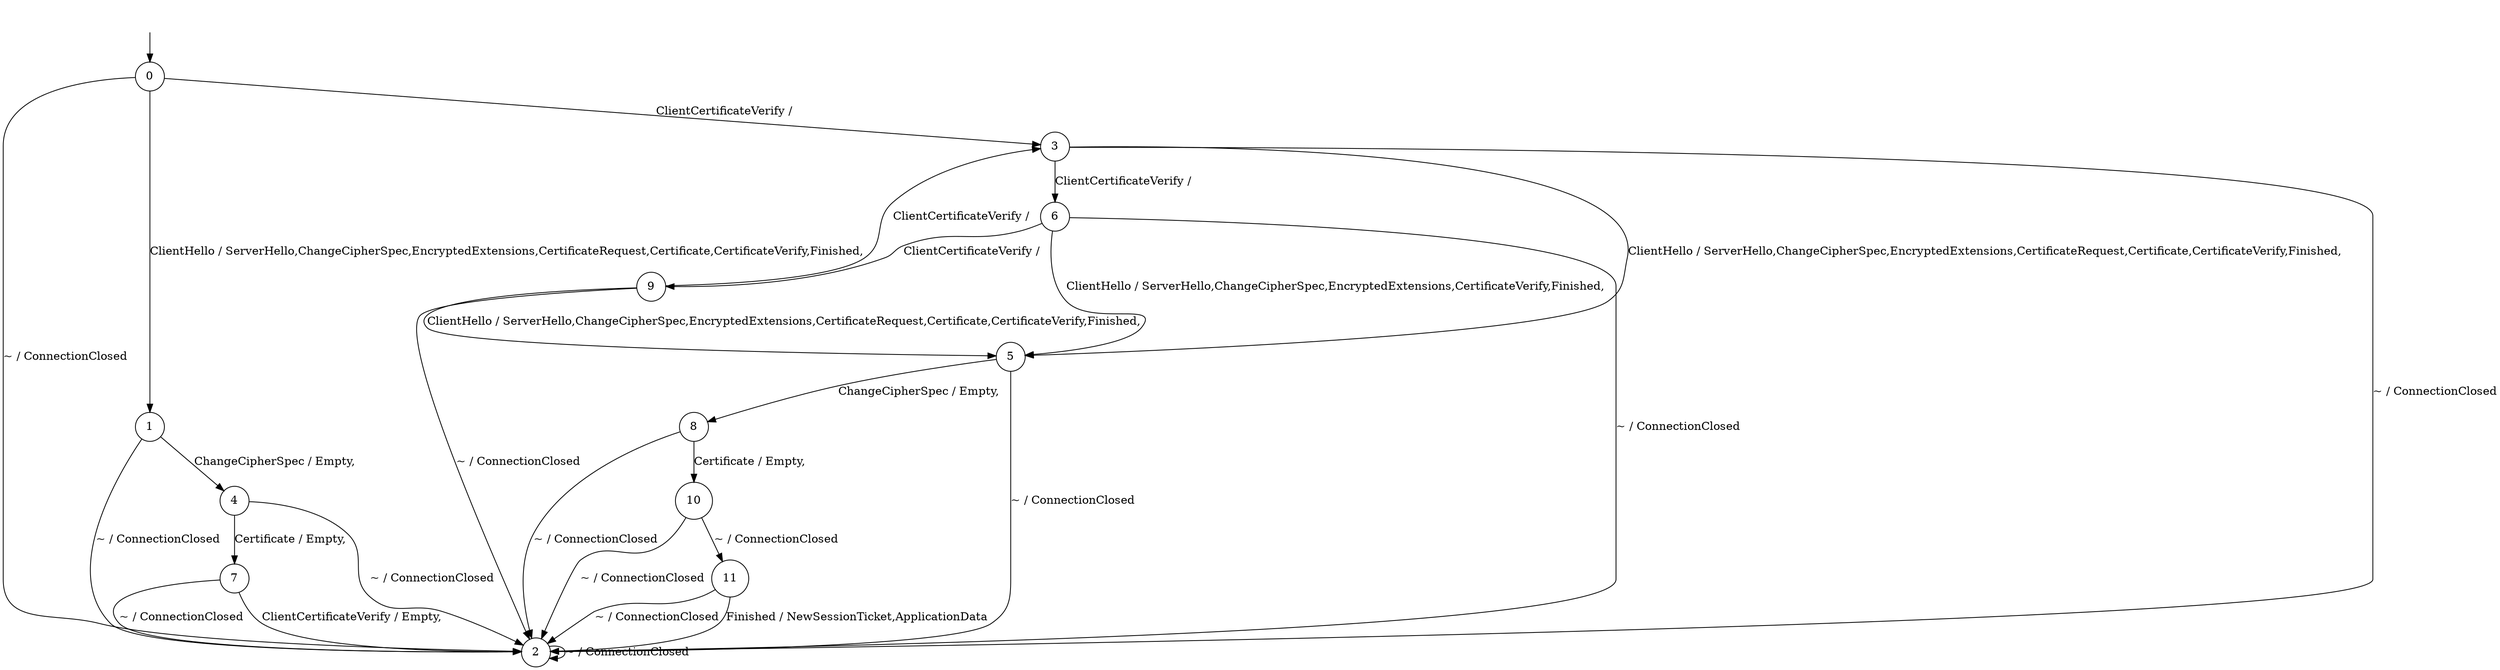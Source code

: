 digraph g {
__start0 [label="" shape="none"];

	s0 [shape="circle" label="0"];
	s1 [shape="circle" label="1"];
	s2 [shape="circle" label="2"];
	s3 [shape="circle" label="3"];
	s4 [shape="circle" label="4"];
	s5 [shape="circle" label="5"];
	s6 [shape="circle" label="6"];
	s7 [shape="circle" label="7"];
	s8 [shape="circle" label="8"];
	s9 [shape="circle" label="9"];
	s10 [shape="circle" label="10"];
	s11 [shape="circle" label="11"];
	s0 -> s1 [label="ClientHello / ServerHello,ChangeCipherSpec,EncryptedExtensions,CertificateRequest,Certificate,CertificateVerify,Finished,"];
	s0 -> s2 [label="~ / ConnectionClosed"];
	s0 -> s3 [label="ClientCertificateVerify / "];
	s1 -> s2 [label="~ / ConnectionClosed"];
	s1 -> s4 [label="ChangeCipherSpec / Empty,"];
	s2 -> s2 [label="~ / ConnectionClosed"];
	s3 -> s5 [label="ClientHello / ServerHello,ChangeCipherSpec,EncryptedExtensions,CertificateRequest,Certificate,CertificateVerify,Finished,"];
	s3 -> s2 [label="~ / ConnectionClosed"];
	s3 -> s6 [label="ClientCertificateVerify / "];
	s4 -> s2 [label="~ / ConnectionClosed"];
	s4 -> s7 [label="Certificate / Empty,"];
	s5 -> s2 [label="~ / ConnectionClosed"];
	s5 -> s8 [label="ChangeCipherSpec / Empty,"];
	s6 -> s5 [label="ClientHello / ServerHello,ChangeCipherSpec,EncryptedExtensions,CertificateVerify,Finished,"];
	s6 -> s2 [label="~ / ConnectionClosed"];
	s6 -> s9 [label="ClientCertificateVerify / "];
	s7 -> s2 [label="~ / ConnectionClosed"];
	s7 -> s2 [label="ClientCertificateVerify / Empty,"];
	s8 -> s2 [label="~ / ConnectionClosed"];
	s8 -> s10 [label="Certificate / Empty,"];
	s9 -> s5 [label="ClientHello / ServerHello,ChangeCipherSpec,EncryptedExtensions,CertificateRequest,Certificate,CertificateVerify,Finished,"];
	s9 -> s2 [label="~ / ConnectionClosed"];
	s9 -> s3 [label="ClientCertificateVerify / "];
	s10 -> s2 [label="~ / ConnectionClosed"];
	s10 -> s11 [label="~ / ConnectionClosed"];
	s11 -> s2 [label="~ / ConnectionClosed"];
	s11 -> s2 [label="Finished / NewSessionTicket,ApplicationData"];

__start0 -> s0;
}
